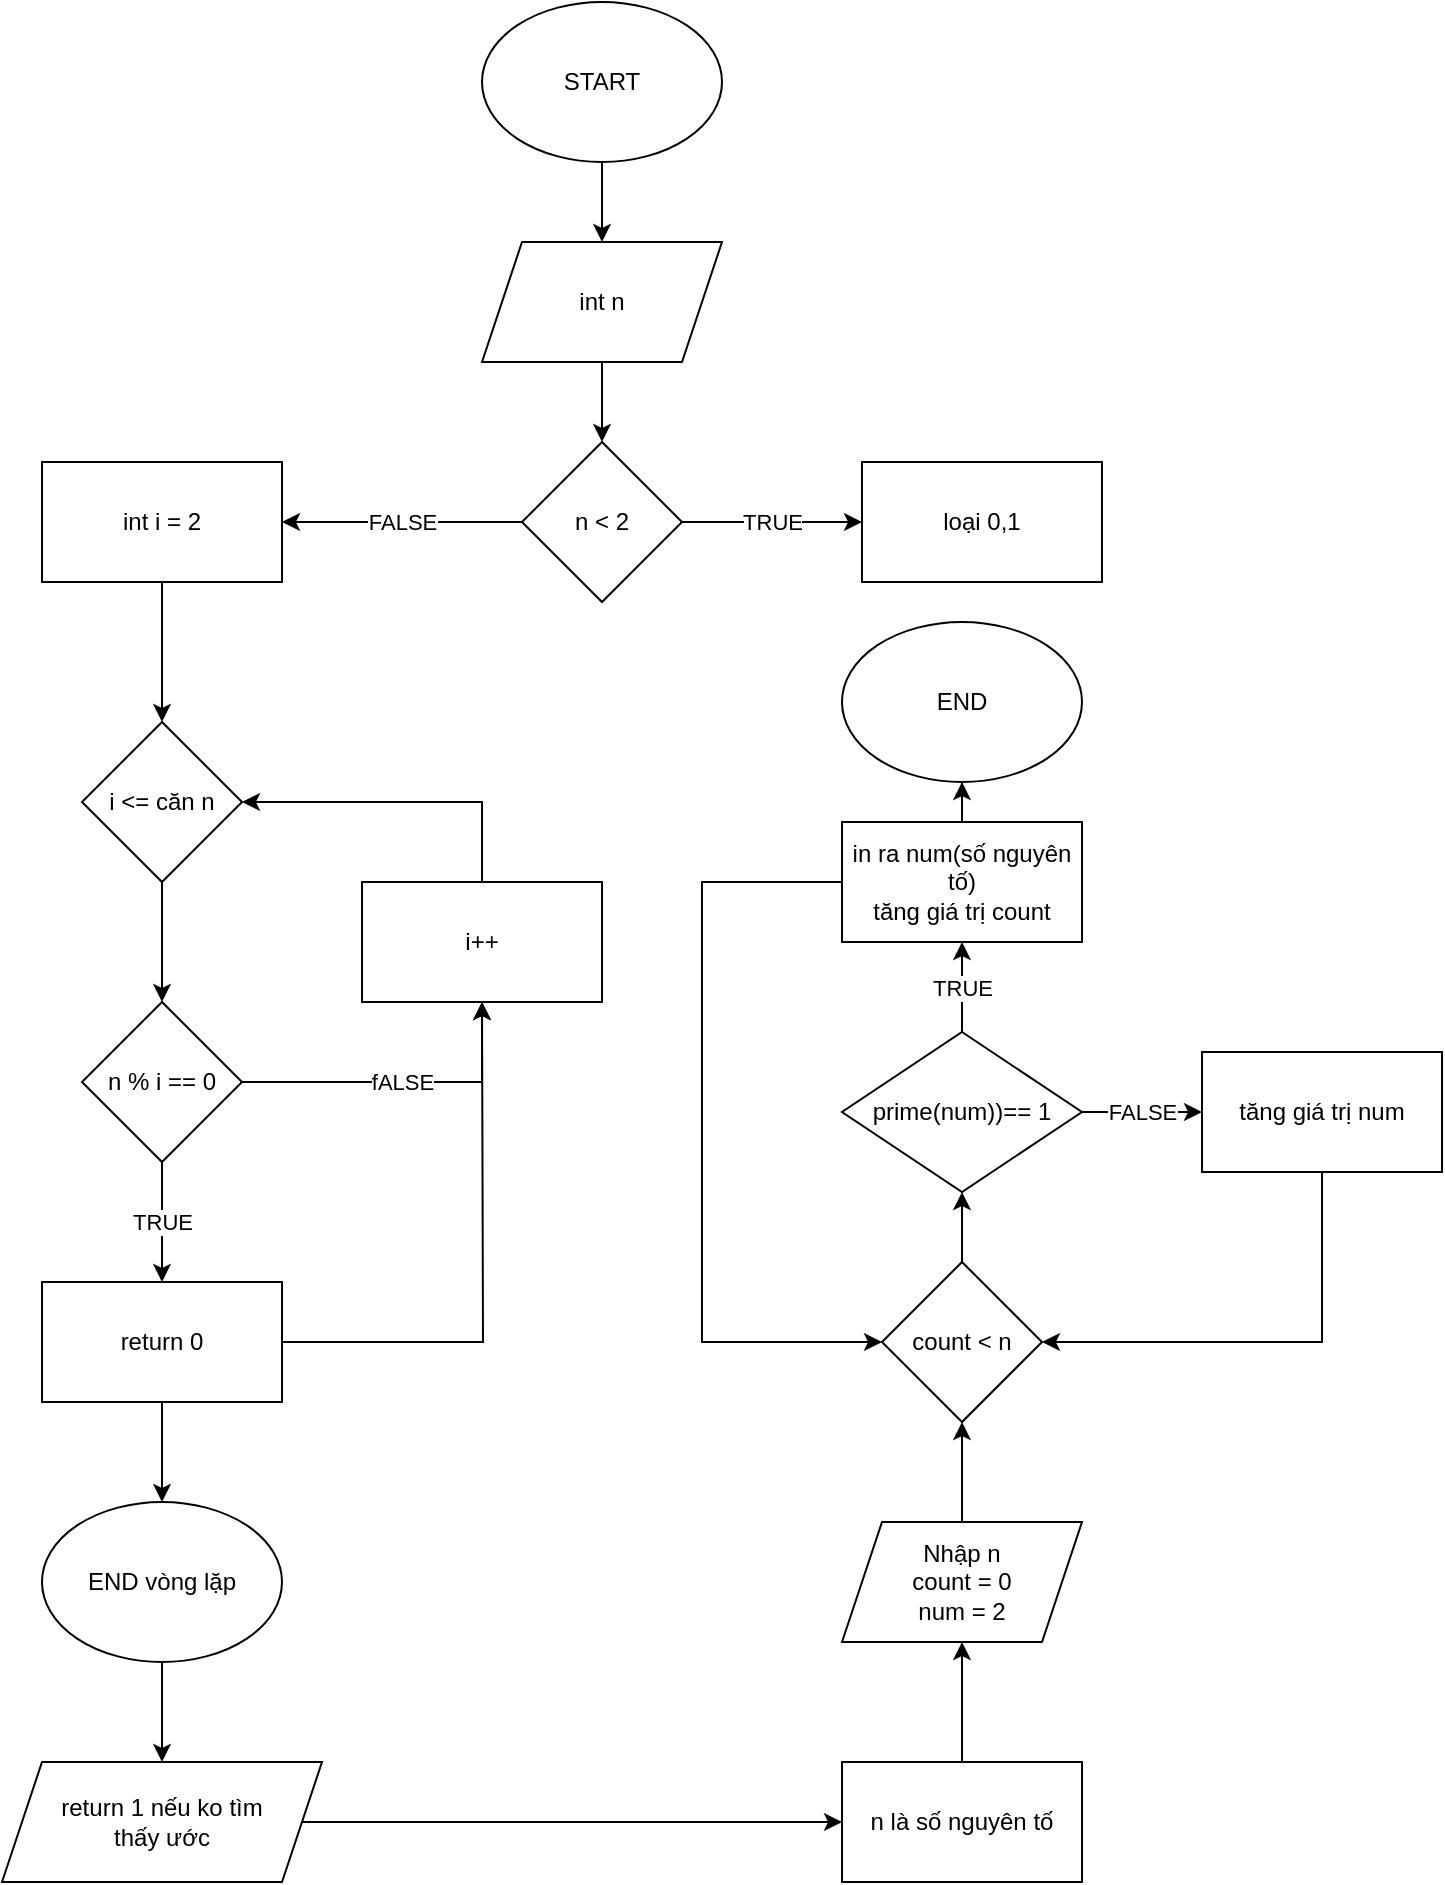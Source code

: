 <mxfile version="25.0.3">
  <diagram id="C5RBs43oDa-KdzZeNtuy" name="Page-1">
    <mxGraphModel dx="1042" dy="565" grid="1" gridSize="10" guides="1" tooltips="1" connect="1" arrows="1" fold="1" page="1" pageScale="1" pageWidth="827" pageHeight="1169" math="0" shadow="0">
      <root>
        <mxCell id="WIyWlLk6GJQsqaUBKTNV-0" />
        <mxCell id="WIyWlLk6GJQsqaUBKTNV-1" parent="WIyWlLk6GJQsqaUBKTNV-0" />
        <mxCell id="k_J7LxxcechF_qQZavyY-2" style="edgeStyle=orthogonalEdgeStyle;rounded=0;orthogonalLoop=1;jettySize=auto;html=1;entryX=0.5;entryY=0;entryDx=0;entryDy=0;" edge="1" parent="WIyWlLk6GJQsqaUBKTNV-1" source="k_J7LxxcechF_qQZavyY-0" target="k_J7LxxcechF_qQZavyY-1">
          <mxGeometry relative="1" as="geometry" />
        </mxCell>
        <mxCell id="k_J7LxxcechF_qQZavyY-0" value="START" style="ellipse;whiteSpace=wrap;html=1;" vertex="1" parent="WIyWlLk6GJQsqaUBKTNV-1">
          <mxGeometry x="360" y="30" width="120" height="80" as="geometry" />
        </mxCell>
        <mxCell id="k_J7LxxcechF_qQZavyY-4" style="edgeStyle=orthogonalEdgeStyle;rounded=0;orthogonalLoop=1;jettySize=auto;html=1;entryX=0.5;entryY=0;entryDx=0;entryDy=0;" edge="1" parent="WIyWlLk6GJQsqaUBKTNV-1" source="k_J7LxxcechF_qQZavyY-1" target="k_J7LxxcechF_qQZavyY-3">
          <mxGeometry relative="1" as="geometry" />
        </mxCell>
        <mxCell id="k_J7LxxcechF_qQZavyY-1" value="int n" style="shape=parallelogram;perimeter=parallelogramPerimeter;whiteSpace=wrap;html=1;fixedSize=1;" vertex="1" parent="WIyWlLk6GJQsqaUBKTNV-1">
          <mxGeometry x="360" y="150" width="120" height="60" as="geometry" />
        </mxCell>
        <mxCell id="k_J7LxxcechF_qQZavyY-6" value="TRUE" style="edgeStyle=orthogonalEdgeStyle;rounded=0;orthogonalLoop=1;jettySize=auto;html=1;" edge="1" parent="WIyWlLk6GJQsqaUBKTNV-1" source="k_J7LxxcechF_qQZavyY-3" target="k_J7LxxcechF_qQZavyY-5">
          <mxGeometry relative="1" as="geometry" />
        </mxCell>
        <mxCell id="k_J7LxxcechF_qQZavyY-8" value="FALSE" style="edgeStyle=orthogonalEdgeStyle;rounded=0;orthogonalLoop=1;jettySize=auto;html=1;" edge="1" parent="WIyWlLk6GJQsqaUBKTNV-1" source="k_J7LxxcechF_qQZavyY-3" target="k_J7LxxcechF_qQZavyY-7">
          <mxGeometry relative="1" as="geometry" />
        </mxCell>
        <mxCell id="k_J7LxxcechF_qQZavyY-3" value="n &amp;lt; 2" style="rhombus;whiteSpace=wrap;html=1;" vertex="1" parent="WIyWlLk6GJQsqaUBKTNV-1">
          <mxGeometry x="380" y="250" width="80" height="80" as="geometry" />
        </mxCell>
        <mxCell id="k_J7LxxcechF_qQZavyY-5" value="loại 0,1" style="whiteSpace=wrap;html=1;" vertex="1" parent="WIyWlLk6GJQsqaUBKTNV-1">
          <mxGeometry x="550" y="260" width="120" height="60" as="geometry" />
        </mxCell>
        <mxCell id="k_J7LxxcechF_qQZavyY-10" value="" style="edgeStyle=orthogonalEdgeStyle;rounded=0;orthogonalLoop=1;jettySize=auto;html=1;" edge="1" parent="WIyWlLk6GJQsqaUBKTNV-1" source="k_J7LxxcechF_qQZavyY-7" target="k_J7LxxcechF_qQZavyY-9">
          <mxGeometry relative="1" as="geometry" />
        </mxCell>
        <mxCell id="k_J7LxxcechF_qQZavyY-7" value="int i = 2" style="whiteSpace=wrap;html=1;" vertex="1" parent="WIyWlLk6GJQsqaUBKTNV-1">
          <mxGeometry x="140" y="260" width="120" height="60" as="geometry" />
        </mxCell>
        <mxCell id="k_J7LxxcechF_qQZavyY-12" value="" style="edgeStyle=orthogonalEdgeStyle;rounded=0;orthogonalLoop=1;jettySize=auto;html=1;" edge="1" parent="WIyWlLk6GJQsqaUBKTNV-1" source="k_J7LxxcechF_qQZavyY-9" target="k_J7LxxcechF_qQZavyY-11">
          <mxGeometry relative="1" as="geometry" />
        </mxCell>
        <mxCell id="k_J7LxxcechF_qQZavyY-9" value="i &amp;lt;= căn n" style="rhombus;whiteSpace=wrap;html=1;" vertex="1" parent="WIyWlLk6GJQsqaUBKTNV-1">
          <mxGeometry x="160" y="390" width="80" height="80" as="geometry" />
        </mxCell>
        <mxCell id="k_J7LxxcechF_qQZavyY-17" value="TRUE" style="edgeStyle=orthogonalEdgeStyle;rounded=0;orthogonalLoop=1;jettySize=auto;html=1;" edge="1" parent="WIyWlLk6GJQsqaUBKTNV-1" source="k_J7LxxcechF_qQZavyY-11" target="k_J7LxxcechF_qQZavyY-16">
          <mxGeometry relative="1" as="geometry" />
        </mxCell>
        <mxCell id="k_J7LxxcechF_qQZavyY-20" value="fALSE" style="edgeStyle=orthogonalEdgeStyle;rounded=0;orthogonalLoop=1;jettySize=auto;html=1;" edge="1" parent="WIyWlLk6GJQsqaUBKTNV-1" source="k_J7LxxcechF_qQZavyY-11" target="k_J7LxxcechF_qQZavyY-19">
          <mxGeometry relative="1" as="geometry">
            <Array as="points">
              <mxPoint x="360" y="570" />
            </Array>
          </mxGeometry>
        </mxCell>
        <mxCell id="k_J7LxxcechF_qQZavyY-11" value="n % i == 0" style="rhombus;whiteSpace=wrap;html=1;" vertex="1" parent="WIyWlLk6GJQsqaUBKTNV-1">
          <mxGeometry x="160" y="530" width="80" height="80" as="geometry" />
        </mxCell>
        <mxCell id="k_J7LxxcechF_qQZavyY-24" style="edgeStyle=orthogonalEdgeStyle;rounded=0;orthogonalLoop=1;jettySize=auto;html=1;entryX=0.5;entryY=0;entryDx=0;entryDy=0;" edge="1" parent="WIyWlLk6GJQsqaUBKTNV-1" source="k_J7LxxcechF_qQZavyY-13" target="k_J7LxxcechF_qQZavyY-23">
          <mxGeometry relative="1" as="geometry" />
        </mxCell>
        <mxCell id="k_J7LxxcechF_qQZavyY-13" value="END vòng lặp" style="ellipse;whiteSpace=wrap;html=1;" vertex="1" parent="WIyWlLk6GJQsqaUBKTNV-1">
          <mxGeometry x="140" y="780" width="120" height="80" as="geometry" />
        </mxCell>
        <mxCell id="k_J7LxxcechF_qQZavyY-18" style="edgeStyle=orthogonalEdgeStyle;rounded=0;orthogonalLoop=1;jettySize=auto;html=1;" edge="1" parent="WIyWlLk6GJQsqaUBKTNV-1" source="k_J7LxxcechF_qQZavyY-16" target="k_J7LxxcechF_qQZavyY-13">
          <mxGeometry relative="1" as="geometry" />
        </mxCell>
        <mxCell id="k_J7LxxcechF_qQZavyY-22" style="edgeStyle=orthogonalEdgeStyle;rounded=0;orthogonalLoop=1;jettySize=auto;html=1;" edge="1" parent="WIyWlLk6GJQsqaUBKTNV-1" source="k_J7LxxcechF_qQZavyY-16">
          <mxGeometry relative="1" as="geometry">
            <mxPoint x="360" y="530" as="targetPoint" />
          </mxGeometry>
        </mxCell>
        <mxCell id="k_J7LxxcechF_qQZavyY-16" value="return 0" style="rounded=0;whiteSpace=wrap;html=1;" vertex="1" parent="WIyWlLk6GJQsqaUBKTNV-1">
          <mxGeometry x="140" y="670" width="120" height="60" as="geometry" />
        </mxCell>
        <mxCell id="k_J7LxxcechF_qQZavyY-21" style="edgeStyle=orthogonalEdgeStyle;rounded=0;orthogonalLoop=1;jettySize=auto;html=1;entryX=1;entryY=0.5;entryDx=0;entryDy=0;" edge="1" parent="WIyWlLk6GJQsqaUBKTNV-1" source="k_J7LxxcechF_qQZavyY-19" target="k_J7LxxcechF_qQZavyY-9">
          <mxGeometry relative="1" as="geometry">
            <Array as="points">
              <mxPoint x="360" y="430" />
            </Array>
          </mxGeometry>
        </mxCell>
        <mxCell id="k_J7LxxcechF_qQZavyY-19" value="i++" style="whiteSpace=wrap;html=1;" vertex="1" parent="WIyWlLk6GJQsqaUBKTNV-1">
          <mxGeometry x="300" y="470" width="120" height="60" as="geometry" />
        </mxCell>
        <mxCell id="k_J7LxxcechF_qQZavyY-26" value="" style="edgeStyle=orthogonalEdgeStyle;rounded=0;orthogonalLoop=1;jettySize=auto;html=1;" edge="1" parent="WIyWlLk6GJQsqaUBKTNV-1" source="k_J7LxxcechF_qQZavyY-23" target="k_J7LxxcechF_qQZavyY-25">
          <mxGeometry relative="1" as="geometry" />
        </mxCell>
        <mxCell id="k_J7LxxcechF_qQZavyY-23" value="return 1 nếu ko tìm&lt;br&gt;thấy ước" style="shape=parallelogram;perimeter=parallelogramPerimeter;whiteSpace=wrap;html=1;fixedSize=1;" vertex="1" parent="WIyWlLk6GJQsqaUBKTNV-1">
          <mxGeometry x="120" y="910" width="160" height="60" as="geometry" />
        </mxCell>
        <mxCell id="k_J7LxxcechF_qQZavyY-31" style="edgeStyle=orthogonalEdgeStyle;rounded=0;orthogonalLoop=1;jettySize=auto;html=1;entryX=0.5;entryY=1;entryDx=0;entryDy=0;" edge="1" parent="WIyWlLk6GJQsqaUBKTNV-1" source="k_J7LxxcechF_qQZavyY-25" target="k_J7LxxcechF_qQZavyY-30">
          <mxGeometry relative="1" as="geometry" />
        </mxCell>
        <mxCell id="k_J7LxxcechF_qQZavyY-25" value="n là số nguyên tố" style="whiteSpace=wrap;html=1;" vertex="1" parent="WIyWlLk6GJQsqaUBKTNV-1">
          <mxGeometry x="540" y="910" width="120" height="60" as="geometry" />
        </mxCell>
        <mxCell id="k_J7LxxcechF_qQZavyY-34" style="edgeStyle=orthogonalEdgeStyle;rounded=0;orthogonalLoop=1;jettySize=auto;html=1;entryX=0.5;entryY=1;entryDx=0;entryDy=0;" edge="1" parent="WIyWlLk6GJQsqaUBKTNV-1" source="k_J7LxxcechF_qQZavyY-30" target="k_J7LxxcechF_qQZavyY-32">
          <mxGeometry relative="1" as="geometry" />
        </mxCell>
        <mxCell id="k_J7LxxcechF_qQZavyY-30" value="Nhập n&lt;br&gt;count = 0&lt;br&gt;num = 2" style="shape=parallelogram;perimeter=parallelogramPerimeter;whiteSpace=wrap;html=1;fixedSize=1;" vertex="1" parent="WIyWlLk6GJQsqaUBKTNV-1">
          <mxGeometry x="540" y="790" width="120" height="60" as="geometry" />
        </mxCell>
        <mxCell id="k_J7LxxcechF_qQZavyY-36" style="edgeStyle=orthogonalEdgeStyle;rounded=0;orthogonalLoop=1;jettySize=auto;html=1;entryX=0.5;entryY=1;entryDx=0;entryDy=0;" edge="1" parent="WIyWlLk6GJQsqaUBKTNV-1" source="k_J7LxxcechF_qQZavyY-32" target="k_J7LxxcechF_qQZavyY-35">
          <mxGeometry relative="1" as="geometry" />
        </mxCell>
        <mxCell id="k_J7LxxcechF_qQZavyY-32" value="count &amp;lt; n" style="rhombus;whiteSpace=wrap;html=1;" vertex="1" parent="WIyWlLk6GJQsqaUBKTNV-1">
          <mxGeometry x="560" y="660" width="80" height="80" as="geometry" />
        </mxCell>
        <mxCell id="k_J7LxxcechF_qQZavyY-38" value="TRUE" style="edgeStyle=orthogonalEdgeStyle;rounded=0;orthogonalLoop=1;jettySize=auto;html=1;" edge="1" parent="WIyWlLk6GJQsqaUBKTNV-1" source="k_J7LxxcechF_qQZavyY-35" target="k_J7LxxcechF_qQZavyY-37">
          <mxGeometry relative="1" as="geometry" />
        </mxCell>
        <mxCell id="k_J7LxxcechF_qQZavyY-40" value="FALSE" style="edgeStyle=orthogonalEdgeStyle;rounded=0;orthogonalLoop=1;jettySize=auto;html=1;" edge="1" parent="WIyWlLk6GJQsqaUBKTNV-1" source="k_J7LxxcechF_qQZavyY-35" target="k_J7LxxcechF_qQZavyY-39">
          <mxGeometry relative="1" as="geometry" />
        </mxCell>
        <mxCell id="k_J7LxxcechF_qQZavyY-35" value="prime(num))== 1" style="rhombus;whiteSpace=wrap;html=1;" vertex="1" parent="WIyWlLk6GJQsqaUBKTNV-1">
          <mxGeometry x="540" y="545" width="120" height="80" as="geometry" />
        </mxCell>
        <mxCell id="k_J7LxxcechF_qQZavyY-41" style="edgeStyle=orthogonalEdgeStyle;rounded=0;orthogonalLoop=1;jettySize=auto;html=1;entryX=0;entryY=0.5;entryDx=0;entryDy=0;" edge="1" parent="WIyWlLk6GJQsqaUBKTNV-1" source="k_J7LxxcechF_qQZavyY-37" target="k_J7LxxcechF_qQZavyY-32">
          <mxGeometry relative="1" as="geometry">
            <Array as="points">
              <mxPoint x="470" y="470" />
              <mxPoint x="470" y="700" />
            </Array>
          </mxGeometry>
        </mxCell>
        <mxCell id="k_J7LxxcechF_qQZavyY-44" style="edgeStyle=orthogonalEdgeStyle;rounded=0;orthogonalLoop=1;jettySize=auto;html=1;entryX=0.5;entryY=1;entryDx=0;entryDy=0;" edge="1" parent="WIyWlLk6GJQsqaUBKTNV-1" source="k_J7LxxcechF_qQZavyY-37" target="k_J7LxxcechF_qQZavyY-43">
          <mxGeometry relative="1" as="geometry" />
        </mxCell>
        <mxCell id="k_J7LxxcechF_qQZavyY-37" value="in ra num(số nguyên tố)&lt;br&gt;tăng giá trị count" style="rounded=0;whiteSpace=wrap;html=1;" vertex="1" parent="WIyWlLk6GJQsqaUBKTNV-1">
          <mxGeometry x="540" y="440" width="120" height="60" as="geometry" />
        </mxCell>
        <mxCell id="k_J7LxxcechF_qQZavyY-42" style="edgeStyle=orthogonalEdgeStyle;rounded=0;orthogonalLoop=1;jettySize=auto;html=1;entryX=1;entryY=0.5;entryDx=0;entryDy=0;" edge="1" parent="WIyWlLk6GJQsqaUBKTNV-1" source="k_J7LxxcechF_qQZavyY-39" target="k_J7LxxcechF_qQZavyY-32">
          <mxGeometry relative="1" as="geometry">
            <mxPoint x="780" y="710" as="targetPoint" />
            <Array as="points">
              <mxPoint x="780" y="700" />
            </Array>
          </mxGeometry>
        </mxCell>
        <mxCell id="k_J7LxxcechF_qQZavyY-39" value="tăng giá trị num" style="whiteSpace=wrap;html=1;" vertex="1" parent="WIyWlLk6GJQsqaUBKTNV-1">
          <mxGeometry x="720" y="555" width="120" height="60" as="geometry" />
        </mxCell>
        <mxCell id="k_J7LxxcechF_qQZavyY-43" value="END" style="ellipse;whiteSpace=wrap;html=1;" vertex="1" parent="WIyWlLk6GJQsqaUBKTNV-1">
          <mxGeometry x="540" y="340" width="120" height="80" as="geometry" />
        </mxCell>
      </root>
    </mxGraphModel>
  </diagram>
</mxfile>
